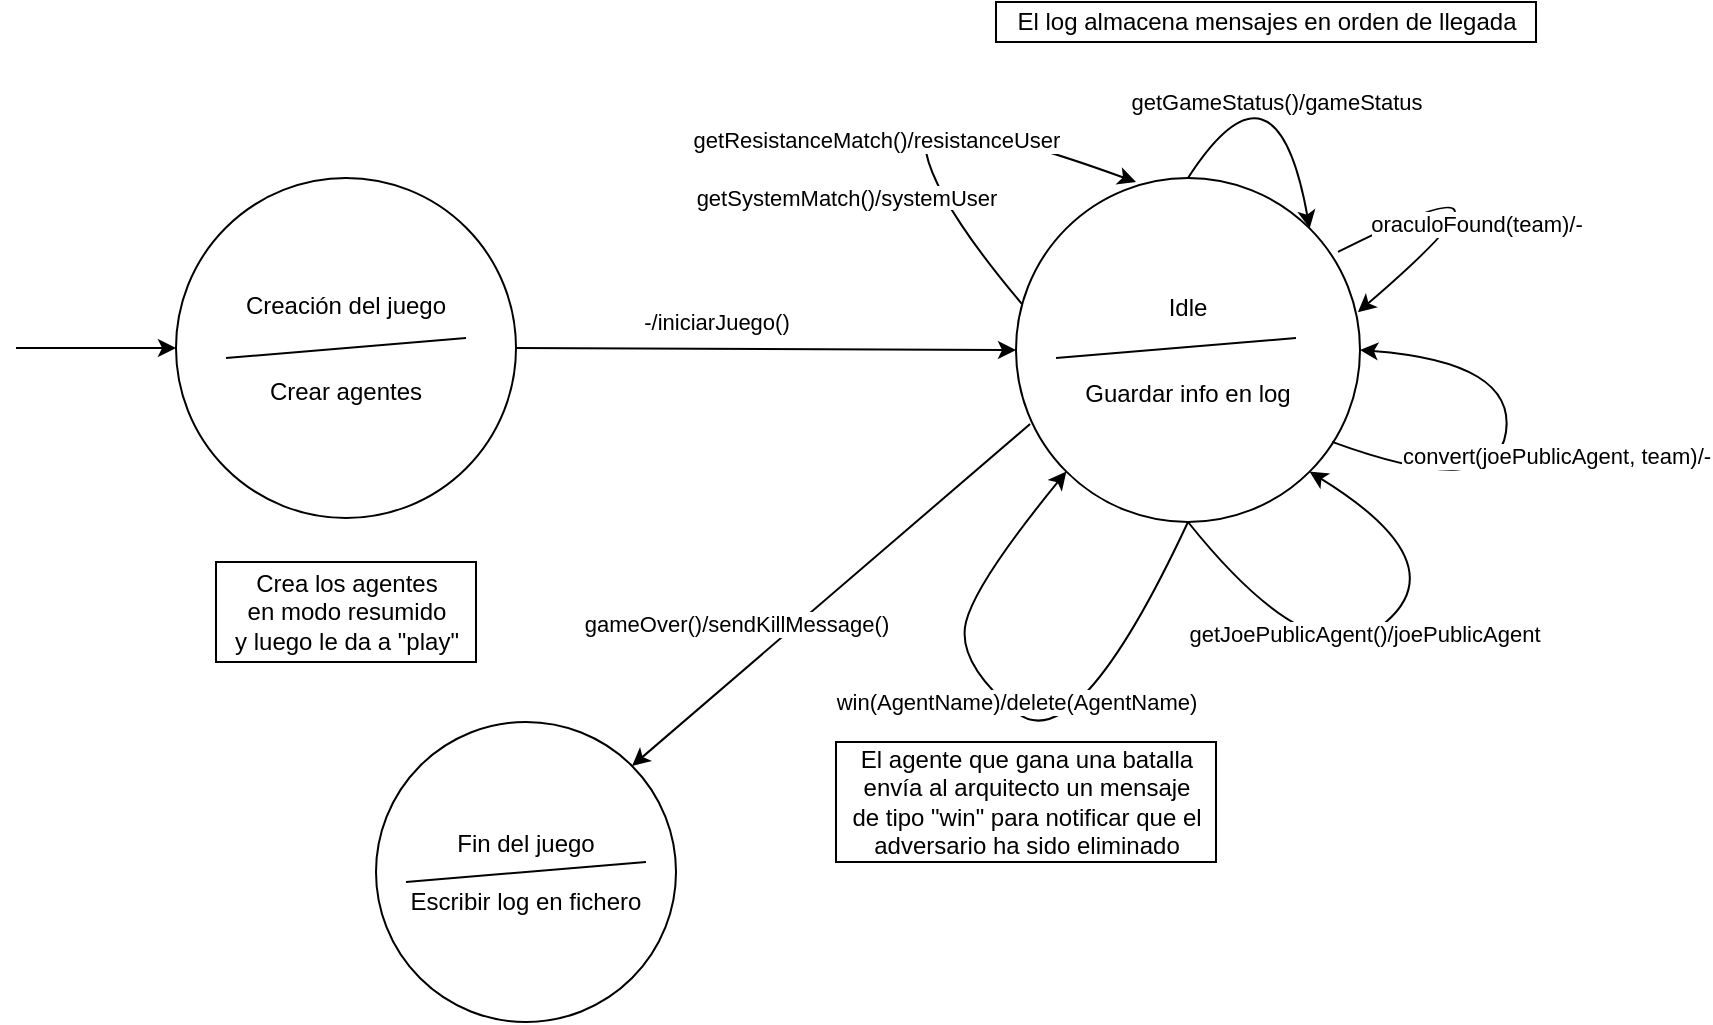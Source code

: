 <mxfile version="13.9.5" type="device"><diagram id="Nhu5CyffjRbdzi-NWX80" name="Página-1"><mxGraphModel dx="1773" dy="672" grid="1" gridSize="10" guides="1" tooltips="1" connect="1" arrows="1" fold="1" page="1" pageScale="1" pageWidth="827" pageHeight="1169" math="0" shadow="0"><root><mxCell id="0"/><mxCell id="1" parent="0"/><mxCell id="RaA5DylQzWf_wvJGWdRu-1" value="Idle&lt;br&gt;&lt;br&gt;&lt;br&gt;Guardar info en log" style="ellipse;whiteSpace=wrap;html=1;aspect=fixed;" vertex="1" parent="1"><mxGeometry x="470" y="158" width="172" height="172" as="geometry"/></mxCell><mxCell id="RaA5DylQzWf_wvJGWdRu-3" value="" style="endArrow=classic;html=1;exitX=0.5;exitY=0;exitDx=0;exitDy=0;edgeStyle=orthogonalEdgeStyle;curved=1;entryX=1;entryY=0;entryDx=0;entryDy=0;" edge="1" parent="1" source="RaA5DylQzWf_wvJGWdRu-1" target="RaA5DylQzWf_wvJGWdRu-1"><mxGeometry width="50" height="50" relative="1" as="geometry"><mxPoint x="602" y="230" as="sourcePoint"/><mxPoint x="612" y="150" as="targetPoint"/><Array as="points"><mxPoint x="600" y="90"/></Array></mxGeometry></mxCell><mxCell id="RaA5DylQzWf_wvJGWdRu-4" value="getGameStatus()/gameStatus" style="edgeLabel;html=1;align=center;verticalAlign=middle;resizable=0;points=[];" vertex="1" connectable="0" parent="RaA5DylQzWf_wvJGWdRu-3"><mxGeometry x="0.489" y="-3" relative="1" as="geometry"><mxPoint x="-5.93" y="-19.74" as="offset"/></mxGeometry></mxCell><mxCell id="RaA5DylQzWf_wvJGWdRu-8" value="" style="endArrow=classic;html=1;entryX=0;entryY=0.5;entryDx=0;entryDy=0;exitX=1;exitY=0.5;exitDx=0;exitDy=0;" edge="1" parent="1" source="RaA5DylQzWf_wvJGWdRu-18" target="RaA5DylQzWf_wvJGWdRu-1"><mxGeometry width="50" height="50" relative="1" as="geometry"><mxPoint x="380" y="244" as="sourcePoint"/><mxPoint x="510" y="260" as="targetPoint"/></mxGeometry></mxCell><mxCell id="RaA5DylQzWf_wvJGWdRu-19" value="-/iniciarJuego()" style="edgeLabel;html=1;align=center;verticalAlign=middle;resizable=0;points=[];" vertex="1" connectable="0" parent="RaA5DylQzWf_wvJGWdRu-8"><mxGeometry x="-0.384" y="1" relative="1" as="geometry"><mxPoint x="23" y="-12.31" as="offset"/></mxGeometry></mxCell><mxCell id="RaA5DylQzWf_wvJGWdRu-9" value="" style="curved=1;endArrow=classic;html=1;exitX=0.5;exitY=1;exitDx=0;exitDy=0;entryX=0;entryY=1;entryDx=0;entryDy=0;" edge="1" parent="1" source="RaA5DylQzWf_wvJGWdRu-1" target="RaA5DylQzWf_wvJGWdRu-1"><mxGeometry width="50" height="50" relative="1" as="geometry"><mxPoint x="570" y="410" as="sourcePoint"/><mxPoint x="620" y="360" as="targetPoint"/><Array as="points"><mxPoint x="500" y="450"/><mxPoint x="440" y="400"/><mxPoint x="450" y="360"/></Array></mxGeometry></mxCell><mxCell id="RaA5DylQzWf_wvJGWdRu-10" value="win(AgentName)/delete(AgentName)" style="edgeLabel;html=1;align=center;verticalAlign=middle;resizable=0;points=[];" vertex="1" connectable="0" parent="RaA5DylQzWf_wvJGWdRu-9"><mxGeometry x="-0.764" y="-2" relative="1" as="geometry"><mxPoint x="-68.12" y="56.41" as="offset"/></mxGeometry></mxCell><mxCell id="RaA5DylQzWf_wvJGWdRu-11" value="" style="curved=1;endArrow=classic;html=1;exitX=0.5;exitY=1;exitDx=0;exitDy=0;entryX=1;entryY=1;entryDx=0;entryDy=0;" edge="1" parent="1" source="RaA5DylQzWf_wvJGWdRu-1" target="RaA5DylQzWf_wvJGWdRu-1"><mxGeometry width="50" height="50" relative="1" as="geometry"><mxPoint x="640" y="460" as="sourcePoint"/><mxPoint x="690" y="410" as="targetPoint"/><Array as="points"><mxPoint x="620" y="410"/><mxPoint x="690" y="350"/></Array></mxGeometry></mxCell><mxCell id="RaA5DylQzWf_wvJGWdRu-12" value="getJoePublicAgent()/joePublicAgent" style="edgeLabel;html=1;align=center;verticalAlign=middle;resizable=0;points=[];" vertex="1" connectable="0" parent="RaA5DylQzWf_wvJGWdRu-11"><mxGeometry x="-0.029" y="3" relative="1" as="geometry"><mxPoint as="offset"/></mxGeometry></mxCell><mxCell id="RaA5DylQzWf_wvJGWdRu-13" value="" style="curved=1;endArrow=classic;html=1;exitX=0.919;exitY=0.767;exitDx=0;exitDy=0;exitPerimeter=0;entryX=1;entryY=0.5;entryDx=0;entryDy=0;" edge="1" parent="1" source="RaA5DylQzWf_wvJGWdRu-1" target="RaA5DylQzWf_wvJGWdRu-1"><mxGeometry width="50" height="50" relative="1" as="geometry"><mxPoint x="710" y="330" as="sourcePoint"/><mxPoint x="760" y="280" as="targetPoint"/><Array as="points"><mxPoint x="710" y="320"/><mxPoint x="720" y="250"/></Array></mxGeometry></mxCell><mxCell id="RaA5DylQzWf_wvJGWdRu-14" value="convert(joePublicAgent, team)/-" style="edgeLabel;html=1;align=center;verticalAlign=middle;resizable=0;points=[];" vertex="1" connectable="0" parent="RaA5DylQzWf_wvJGWdRu-13"><mxGeometry x="-0.074" y="8" relative="1" as="geometry"><mxPoint x="34.85" as="offset"/></mxGeometry></mxCell><mxCell id="RaA5DylQzWf_wvJGWdRu-15" value="" style="curved=1;endArrow=classic;html=1;exitX=0.017;exitY=0.366;exitDx=0;exitDy=0;exitPerimeter=0;entryX=0.349;entryY=0.012;entryDx=0;entryDy=0;entryPerimeter=0;" edge="1" parent="1" source="RaA5DylQzWf_wvJGWdRu-1" target="RaA5DylQzWf_wvJGWdRu-1"><mxGeometry width="50" height="50" relative="1" as="geometry"><mxPoint x="380" y="170" as="sourcePoint"/><mxPoint x="430" y="120" as="targetPoint"/><Array as="points"><mxPoint x="430" y="170"/><mxPoint x="420" y="120"/></Array></mxGeometry></mxCell><mxCell id="RaA5DylQzWf_wvJGWdRu-16" value="getResistanceMatch()/resistanceUser" style="edgeLabel;html=1;align=center;verticalAlign=middle;resizable=0;points=[];" vertex="1" connectable="0" parent="RaA5DylQzWf_wvJGWdRu-15"><mxGeometry x="-0.182" y="-11" relative="1" as="geometry"><mxPoint x="-35.03" as="offset"/></mxGeometry></mxCell><mxCell id="RaA5DylQzWf_wvJGWdRu-17" value="&lt;span style=&quot;font-size: 11px ; background-color: rgb(255 , 255 , 255)&quot;&gt;getSystemMatch()/systemUser&lt;/span&gt;" style="text;html=1;align=center;verticalAlign=middle;resizable=0;points=[];autosize=1;" vertex="1" parent="1"><mxGeometry x="300" y="158" width="170" height="20" as="geometry"/></mxCell><mxCell id="RaA5DylQzWf_wvJGWdRu-18" value="Creación del juego&lt;br&gt;&lt;br&gt;&lt;br&gt;Crear agentes" style="ellipse;whiteSpace=wrap;html=1;aspect=fixed;" vertex="1" parent="1"><mxGeometry x="50" y="158" width="170" height="170" as="geometry"/></mxCell><mxCell id="RaA5DylQzWf_wvJGWdRu-20" value="" style="endArrow=classic;html=1;entryX=0;entryY=0.5;entryDx=0;entryDy=0;" edge="1" parent="1" target="RaA5DylQzWf_wvJGWdRu-18"><mxGeometry width="50" height="50" relative="1" as="geometry"><mxPoint x="-30" y="243" as="sourcePoint"/><mxPoint y="220" as="targetPoint"/></mxGeometry></mxCell><mxCell id="RaA5DylQzWf_wvJGWdRu-21" value="" style="endArrow=none;html=1;" edge="1" parent="1"><mxGeometry width="50" height="50" relative="1" as="geometry"><mxPoint x="75" y="248" as="sourcePoint"/><mxPoint x="195" y="238" as="targetPoint"/></mxGeometry></mxCell><mxCell id="RaA5DylQzWf_wvJGWdRu-22" value="Crea los agentes&lt;br&gt;en modo resumido&lt;br&gt;y luego le da a &quot;play&quot;" style="text;html=1;align=center;verticalAlign=middle;resizable=0;points=[];autosize=1;strokeColor=#000000;" vertex="1" parent="1"><mxGeometry x="70" y="350" width="130" height="50" as="geometry"/></mxCell><mxCell id="RaA5DylQzWf_wvJGWdRu-23" value="Fin del juego&lt;br&gt;&lt;br&gt;Escribir log en fichero" style="ellipse;whiteSpace=wrap;html=1;aspect=fixed;strokeColor=#000000;" vertex="1" parent="1"><mxGeometry x="150" y="430" width="150" height="150" as="geometry"/></mxCell><mxCell id="RaA5DylQzWf_wvJGWdRu-24" value="" style="endArrow=classic;html=1;entryX=1;entryY=0;entryDx=0;entryDy=0;exitX=0.041;exitY=0.715;exitDx=0;exitDy=0;exitPerimeter=0;" edge="1" parent="1" source="RaA5DylQzWf_wvJGWdRu-1" target="RaA5DylQzWf_wvJGWdRu-23"><mxGeometry width="50" height="50" relative="1" as="geometry"><mxPoint x="290" y="370" as="sourcePoint"/><mxPoint x="340" y="320" as="targetPoint"/></mxGeometry></mxCell><mxCell id="RaA5DylQzWf_wvJGWdRu-26" value="gameOver()/sendKillMessage()" style="edgeLabel;html=1;align=center;verticalAlign=middle;resizable=0;points=[];" vertex="1" connectable="0" parent="RaA5DylQzWf_wvJGWdRu-24"><mxGeometry x="0.002" y="-3" relative="1" as="geometry"><mxPoint x="-45.73" y="15.93" as="offset"/></mxGeometry></mxCell><mxCell id="RaA5DylQzWf_wvJGWdRu-25" value="" style="endArrow=none;html=1;" edge="1" parent="1"><mxGeometry width="50" height="50" relative="1" as="geometry"><mxPoint x="165" y="510" as="sourcePoint"/><mxPoint x="285" y="500" as="targetPoint"/></mxGeometry></mxCell><mxCell id="RaA5DylQzWf_wvJGWdRu-27" value="El agente que gana una batalla&lt;br&gt;envía al arquitecto un mensaje&lt;br&gt;de tipo &quot;win&quot; para notificar que el&lt;br&gt;adversario ha sido eliminado" style="text;html=1;align=center;verticalAlign=middle;resizable=0;points=[];autosize=1;strokeColor=#000000;" vertex="1" parent="1"><mxGeometry x="380" y="440" width="190" height="60" as="geometry"/></mxCell><mxCell id="RaA5DylQzWf_wvJGWdRu-28" value="" style="endArrow=none;html=1;" edge="1" parent="1"><mxGeometry width="50" height="50" relative="1" as="geometry"><mxPoint x="490" y="248" as="sourcePoint"/><mxPoint x="610" y="238" as="targetPoint"/></mxGeometry></mxCell><mxCell id="RaA5DylQzWf_wvJGWdRu-29" value="oraculoFound(team)/-" style="curved=1;endArrow=classic;html=1;exitX=0.936;exitY=0.215;exitDx=0;exitDy=0;exitPerimeter=0;entryX=0.994;entryY=0.39;entryDx=0;entryDy=0;entryPerimeter=0;" edge="1" parent="1" source="RaA5DylQzWf_wvJGWdRu-1" target="RaA5DylQzWf_wvJGWdRu-1"><mxGeometry x="0.413" y="4" width="50" height="50" relative="1" as="geometry"><mxPoint x="660" y="190" as="sourcePoint"/><mxPoint x="710" y="140" as="targetPoint"/><Array as="points"><mxPoint x="740" y="140"/></Array><mxPoint y="1" as="offset"/></mxGeometry></mxCell><mxCell id="RaA5DylQzWf_wvJGWdRu-30" value="El log almacena mensajes en orden de llegada" style="text;html=1;align=center;verticalAlign=middle;resizable=0;points=[];autosize=1;strokeColor=#000000;" vertex="1" parent="1"><mxGeometry x="460" y="70" width="270" height="20" as="geometry"/></mxCell></root></mxGraphModel></diagram></mxfile>